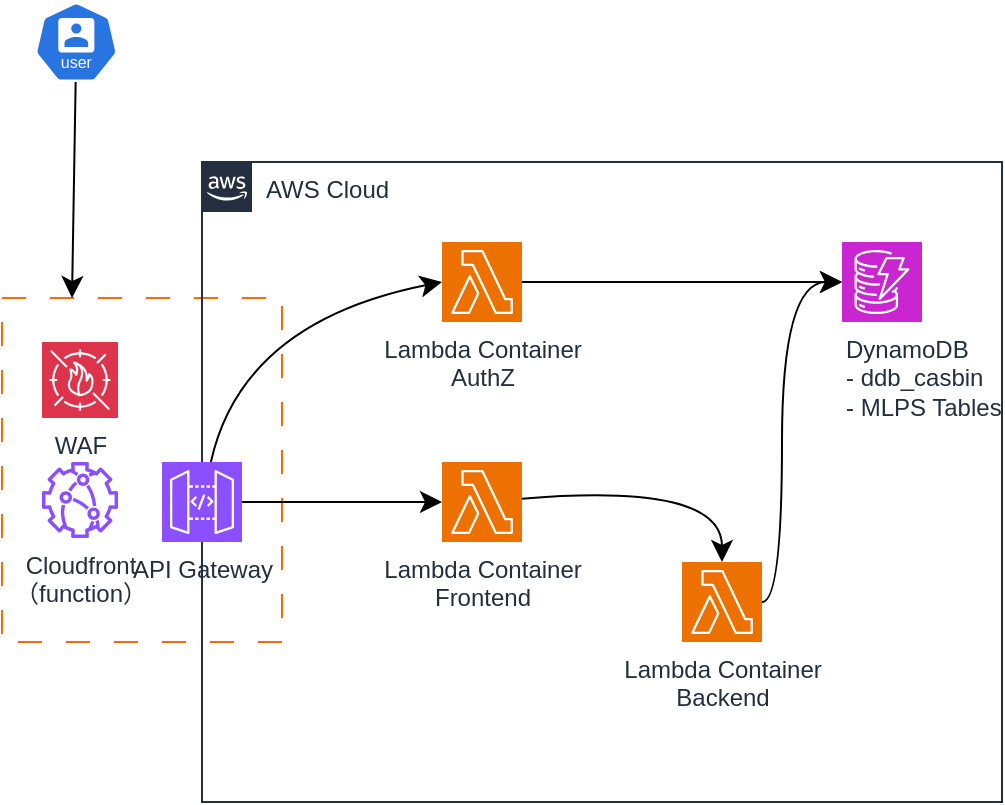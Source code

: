 <mxfile version="24.7.16">
  <diagram name="第 1 页" id="yrSi1WGn-6xpB8PGu_dT">
    <mxGraphModel dx="597" dy="890" grid="0" gridSize="10" guides="1" tooltips="1" connect="1" arrows="1" fold="1" page="1" pageScale="1" pageWidth="1169" pageHeight="827" math="0" shadow="0">
      <root>
        <mxCell id="0" />
        <mxCell id="1" parent="0" />
        <mxCell id="vcd3kv2BWfKnWfBylB3Q-10" value="" style="rounded=0;whiteSpace=wrap;html=1;fillColor=none;strokeColor=#ED7100;dashed=1;dashPattern=12 12;" vertex="1" parent="1">
          <mxGeometry x="60" y="268" width="140" height="172" as="geometry" />
        </mxCell>
        <mxCell id="vcd3kv2BWfKnWfBylB3Q-1" value="AWS Cloud" style="points=[[0,0],[0.25,0],[0.5,0],[0.75,0],[1,0],[1,0.25],[1,0.5],[1,0.75],[1,1],[0.75,1],[0.5,1],[0.25,1],[0,1],[0,0.75],[0,0.5],[0,0.25]];outlineConnect=0;gradientColor=none;html=1;whiteSpace=wrap;fontSize=12;fontStyle=0;container=1;pointerEvents=0;collapsible=0;recursiveResize=0;shape=mxgraph.aws4.group;grIcon=mxgraph.aws4.group_aws_cloud_alt;strokeColor=#232F3E;fillColor=none;verticalAlign=top;align=left;spacingLeft=30;fontColor=#232F3E;dashed=0;" vertex="1" parent="1">
          <mxGeometry x="160" y="200" width="400" height="320" as="geometry" />
        </mxCell>
        <mxCell id="vcd3kv2BWfKnWfBylB3Q-3" value="API Gateway" style="sketch=0;points=[[0,0,0],[0.25,0,0],[0.5,0,0],[0.75,0,0],[1,0,0],[0,1,0],[0.25,1,0],[0.5,1,0],[0.75,1,0],[1,1,0],[0,0.25,0],[0,0.5,0],[0,0.75,0],[1,0.25,0],[1,0.5,0],[1,0.75,0]];outlineConnect=0;fontColor=#232F3E;fillColor=#8C4FFF;strokeColor=#ffffff;dashed=0;verticalLabelPosition=bottom;verticalAlign=top;align=center;html=1;fontSize=12;fontStyle=0;aspect=fixed;shape=mxgraph.aws4.resourceIcon;resIcon=mxgraph.aws4.api_gateway;" vertex="1" parent="vcd3kv2BWfKnWfBylB3Q-1">
          <mxGeometry x="-20" y="150" width="40" height="40" as="geometry" />
        </mxCell>
        <mxCell id="vcd3kv2BWfKnWfBylB3Q-4" value="Lambda Container&lt;div&gt;Frontend&lt;/div&gt;" style="sketch=0;points=[[0,0,0],[0.25,0,0],[0.5,0,0],[0.75,0,0],[1,0,0],[0,1,0],[0.25,1,0],[0.5,1,0],[0.75,1,0],[1,1,0],[0,0.25,0],[0,0.5,0],[0,0.75,0],[1,0.25,0],[1,0.5,0],[1,0.75,0]];outlineConnect=0;fontColor=#232F3E;fillColor=#ED7100;strokeColor=#ffffff;dashed=0;verticalLabelPosition=bottom;verticalAlign=top;align=center;html=1;fontSize=12;fontStyle=0;aspect=fixed;shape=mxgraph.aws4.resourceIcon;resIcon=mxgraph.aws4.lambda;" vertex="1" parent="vcd3kv2BWfKnWfBylB3Q-1">
          <mxGeometry x="120" y="150" width="40" height="40" as="geometry" />
        </mxCell>
        <mxCell id="vcd3kv2BWfKnWfBylB3Q-19" style="edgeStyle=none;curved=1;rounded=0;orthogonalLoop=1;jettySize=auto;html=1;fontSize=12;startSize=8;endSize=8;" edge="1" parent="vcd3kv2BWfKnWfBylB3Q-1" source="vcd3kv2BWfKnWfBylB3Q-5" target="vcd3kv2BWfKnWfBylB3Q-7">
          <mxGeometry relative="1" as="geometry" />
        </mxCell>
        <mxCell id="vcd3kv2BWfKnWfBylB3Q-5" value="Lambda Container&lt;div&gt;AuthZ&lt;/div&gt;" style="sketch=0;points=[[0,0,0],[0.25,0,0],[0.5,0,0],[0.75,0,0],[1,0,0],[0,1,0],[0.25,1,0],[0.5,1,0],[0.75,1,0],[1,1,0],[0,0.25,0],[0,0.5,0],[0,0.75,0],[1,0.25,0],[1,0.5,0],[1,0.75,0]];outlineConnect=0;fontColor=#232F3E;fillColor=#ED7100;strokeColor=#ffffff;dashed=0;verticalLabelPosition=bottom;verticalAlign=top;align=center;html=1;fontSize=12;fontStyle=0;aspect=fixed;shape=mxgraph.aws4.resourceIcon;resIcon=mxgraph.aws4.lambda;" vertex="1" parent="vcd3kv2BWfKnWfBylB3Q-1">
          <mxGeometry x="120" y="40" width="40" height="40" as="geometry" />
        </mxCell>
        <mxCell id="vcd3kv2BWfKnWfBylB3Q-6" value="Lambda Container&lt;div&gt;Backend&lt;/div&gt;" style="sketch=0;points=[[0,0,0],[0.25,0,0],[0.5,0,0],[0.75,0,0],[1,0,0],[0,1,0],[0.25,1,0],[0.5,1,0],[0.75,1,0],[1,1,0],[0,0.25,0],[0,0.5,0],[0,0.75,0],[1,0.25,0],[1,0.5,0],[1,0.75,0]];outlineConnect=0;fontColor=#232F3E;fillColor=#ED7100;strokeColor=#ffffff;dashed=0;verticalLabelPosition=bottom;verticalAlign=top;align=center;html=1;fontSize=12;fontStyle=0;aspect=fixed;shape=mxgraph.aws4.resourceIcon;resIcon=mxgraph.aws4.lambda;" vertex="1" parent="vcd3kv2BWfKnWfBylB3Q-1">
          <mxGeometry x="240" y="200" width="40" height="40" as="geometry" />
        </mxCell>
        <mxCell id="vcd3kv2BWfKnWfBylB3Q-7" value="DynamoDB&lt;div&gt;- ddb_casbin&lt;/div&gt;&lt;div&gt;- MLPS Tables&lt;/div&gt;" style="sketch=0;points=[[0,0,0],[0.25,0,0],[0.5,0,0],[0.75,0,0],[1,0,0],[0,1,0],[0.25,1,0],[0.5,1,0],[0.75,1,0],[1,1,0],[0,0.25,0],[0,0.5,0],[0,0.75,0],[1,0.25,0],[1,0.5,0],[1,0.75,0]];outlineConnect=0;fontColor=#232F3E;fillColor=#C925D1;strokeColor=#ffffff;dashed=0;verticalLabelPosition=bottom;verticalAlign=top;align=left;html=1;fontSize=12;fontStyle=0;aspect=fixed;shape=mxgraph.aws4.resourceIcon;resIcon=mxgraph.aws4.dynamodb;" vertex="1" parent="vcd3kv2BWfKnWfBylB3Q-1">
          <mxGeometry x="320" y="40" width="40" height="40" as="geometry" />
        </mxCell>
        <mxCell id="vcd3kv2BWfKnWfBylB3Q-13" style="edgeStyle=none;curved=1;rounded=0;orthogonalLoop=1;jettySize=auto;html=1;entryX=0;entryY=0.5;entryDx=0;entryDy=0;entryPerimeter=0;fontSize=12;startSize=8;endSize=8;" edge="1" parent="vcd3kv2BWfKnWfBylB3Q-1" source="vcd3kv2BWfKnWfBylB3Q-3" target="vcd3kv2BWfKnWfBylB3Q-5">
          <mxGeometry relative="1" as="geometry">
            <Array as="points">
              <mxPoint x="20" y="80" />
            </Array>
          </mxGeometry>
        </mxCell>
        <mxCell id="vcd3kv2BWfKnWfBylB3Q-16" style="edgeStyle=none;curved=1;rounded=0;orthogonalLoop=1;jettySize=auto;html=1;entryX=0;entryY=0.5;entryDx=0;entryDy=0;entryPerimeter=0;fontSize=12;startSize=8;endSize=8;" edge="1" parent="vcd3kv2BWfKnWfBylB3Q-1" source="vcd3kv2BWfKnWfBylB3Q-3" target="vcd3kv2BWfKnWfBylB3Q-4">
          <mxGeometry relative="1" as="geometry" />
        </mxCell>
        <mxCell id="vcd3kv2BWfKnWfBylB3Q-17" style="edgeStyle=none;curved=1;rounded=0;orthogonalLoop=1;jettySize=auto;html=1;entryX=0.5;entryY=0;entryDx=0;entryDy=0;entryPerimeter=0;fontSize=12;startSize=8;endSize=8;" edge="1" parent="vcd3kv2BWfKnWfBylB3Q-1" source="vcd3kv2BWfKnWfBylB3Q-4" target="vcd3kv2BWfKnWfBylB3Q-6">
          <mxGeometry relative="1" as="geometry">
            <Array as="points">
              <mxPoint x="260" y="160" />
            </Array>
          </mxGeometry>
        </mxCell>
        <mxCell id="vcd3kv2BWfKnWfBylB3Q-18" style="edgeStyle=none;curved=1;rounded=0;orthogonalLoop=1;jettySize=auto;html=1;entryX=0;entryY=0.5;entryDx=0;entryDy=0;entryPerimeter=0;fontSize=12;startSize=8;endSize=8;" edge="1" parent="vcd3kv2BWfKnWfBylB3Q-1" source="vcd3kv2BWfKnWfBylB3Q-6" target="vcd3kv2BWfKnWfBylB3Q-7">
          <mxGeometry relative="1" as="geometry">
            <Array as="points">
              <mxPoint x="290" y="220" />
              <mxPoint x="290" y="60" />
            </Array>
          </mxGeometry>
        </mxCell>
        <mxCell id="vcd3kv2BWfKnWfBylB3Q-11" style="edgeStyle=none;curved=1;rounded=0;orthogonalLoop=1;jettySize=auto;html=1;entryX=0.25;entryY=0;entryDx=0;entryDy=0;fontSize=12;startSize=8;endSize=8;" edge="1" parent="1" source="vcd3kv2BWfKnWfBylB3Q-2" target="vcd3kv2BWfKnWfBylB3Q-10">
          <mxGeometry relative="1" as="geometry" />
        </mxCell>
        <mxCell id="vcd3kv2BWfKnWfBylB3Q-2" value="" style="aspect=fixed;sketch=0;html=1;dashed=0;whitespace=wrap;verticalLabelPosition=bottom;verticalAlign=top;fillColor=#2875E2;strokeColor=#ffffff;points=[[0.005,0.63,0],[0.1,0.2,0],[0.9,0.2,0],[0.5,0,0],[0.995,0.63,0],[0.72,0.99,0],[0.5,1,0],[0.28,0.99,0]];shape=mxgraph.kubernetes.icon2;kubernetesLabel=1;prIcon=user" vertex="1" parent="1">
          <mxGeometry x="76.33" y="120" width="41.67" height="40" as="geometry" />
        </mxCell>
        <mxCell id="vcd3kv2BWfKnWfBylB3Q-8" value="WAF" style="sketch=0;points=[[0,0,0],[0.25,0,0],[0.5,0,0],[0.75,0,0],[1,0,0],[0,1,0],[0.25,1,0],[0.5,1,0],[0.75,1,0],[1,1,0],[0,0.25,0],[0,0.5,0],[0,0.75,0],[1,0.25,0],[1,0.5,0],[1,0.75,0]];outlineConnect=0;fontColor=#232F3E;fillColor=#DD344C;strokeColor=#ffffff;dashed=0;verticalLabelPosition=bottom;verticalAlign=top;align=center;html=1;fontSize=12;fontStyle=0;aspect=fixed;shape=mxgraph.aws4.resourceIcon;resIcon=mxgraph.aws4.waf;" vertex="1" parent="1">
          <mxGeometry x="80" y="290" width="38" height="38" as="geometry" />
        </mxCell>
        <mxCell id="vcd3kv2BWfKnWfBylB3Q-9" value="Cloudfront&lt;div&gt;（function）&lt;/div&gt;" style="sketch=0;outlineConnect=0;fontColor=#232F3E;gradientColor=none;fillColor=#8C4FFF;strokeColor=none;dashed=0;verticalLabelPosition=bottom;verticalAlign=top;align=center;html=1;fontSize=12;fontStyle=0;aspect=fixed;pointerEvents=1;shape=mxgraph.aws4.cloudfront_functions;" vertex="1" parent="1">
          <mxGeometry x="80" y="350" width="38" height="38" as="geometry" />
        </mxCell>
      </root>
    </mxGraphModel>
  </diagram>
</mxfile>
